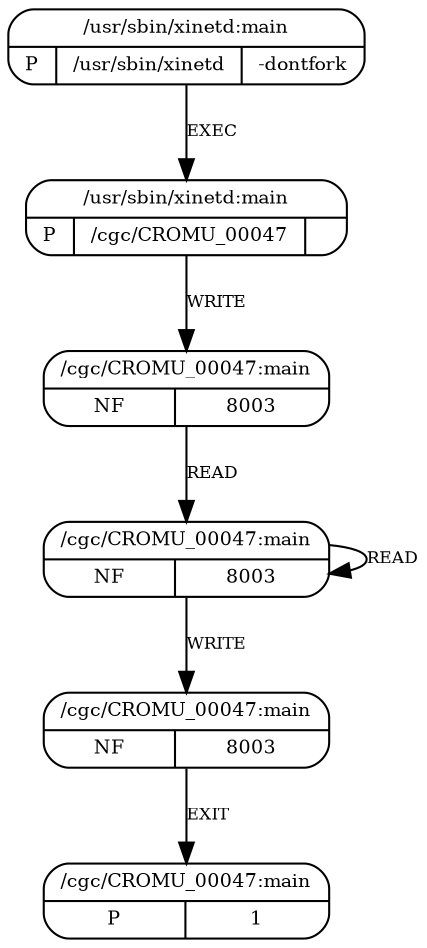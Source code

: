 digraph G {
  2 [shape=Mrecord, label="{{/cgc/CROMU_00047:main}|{NF|8003}}", fontsize=9, ];
  3 [shape=Mrecord, label="{{/cgc/CROMU_00047:main}|{NF|8003}}", fontsize=9, ];
  4 [shape=Mrecord, label="{{/cgc/CROMU_00047:main}|{NF|8003}}", fontsize=9, ];
  5 [shape=Mrecord, label="{{/cgc/CROMU_00047:main}|{P|1}}", fontsize=9, ];
  0 [shape=Mrecord,
     label="{{/usr/sbin/xinetd:main}|{P|/usr/sbin/xinetd|-dontfork}}",
     fontsize=9, ];
  1 [shape=Mrecord, label="{{/usr/sbin/xinetd:main}|{P|/cgc/CROMU_00047|}}",
     fontsize=9, ];
  
  
  2 -> 3 [label="READ", fontsize=8, ];
  3 -> 3 [label="READ", fontsize=8, ];
  3 -> 4 [label="WRITE", fontsize=8, ];
  4 -> 5 [label="EXIT", fontsize=8, ];
  0 -> 1 [label="EXEC", fontsize=8, ];
  1 -> 2 [label="WRITE", fontsize=8, ];
  
  }
